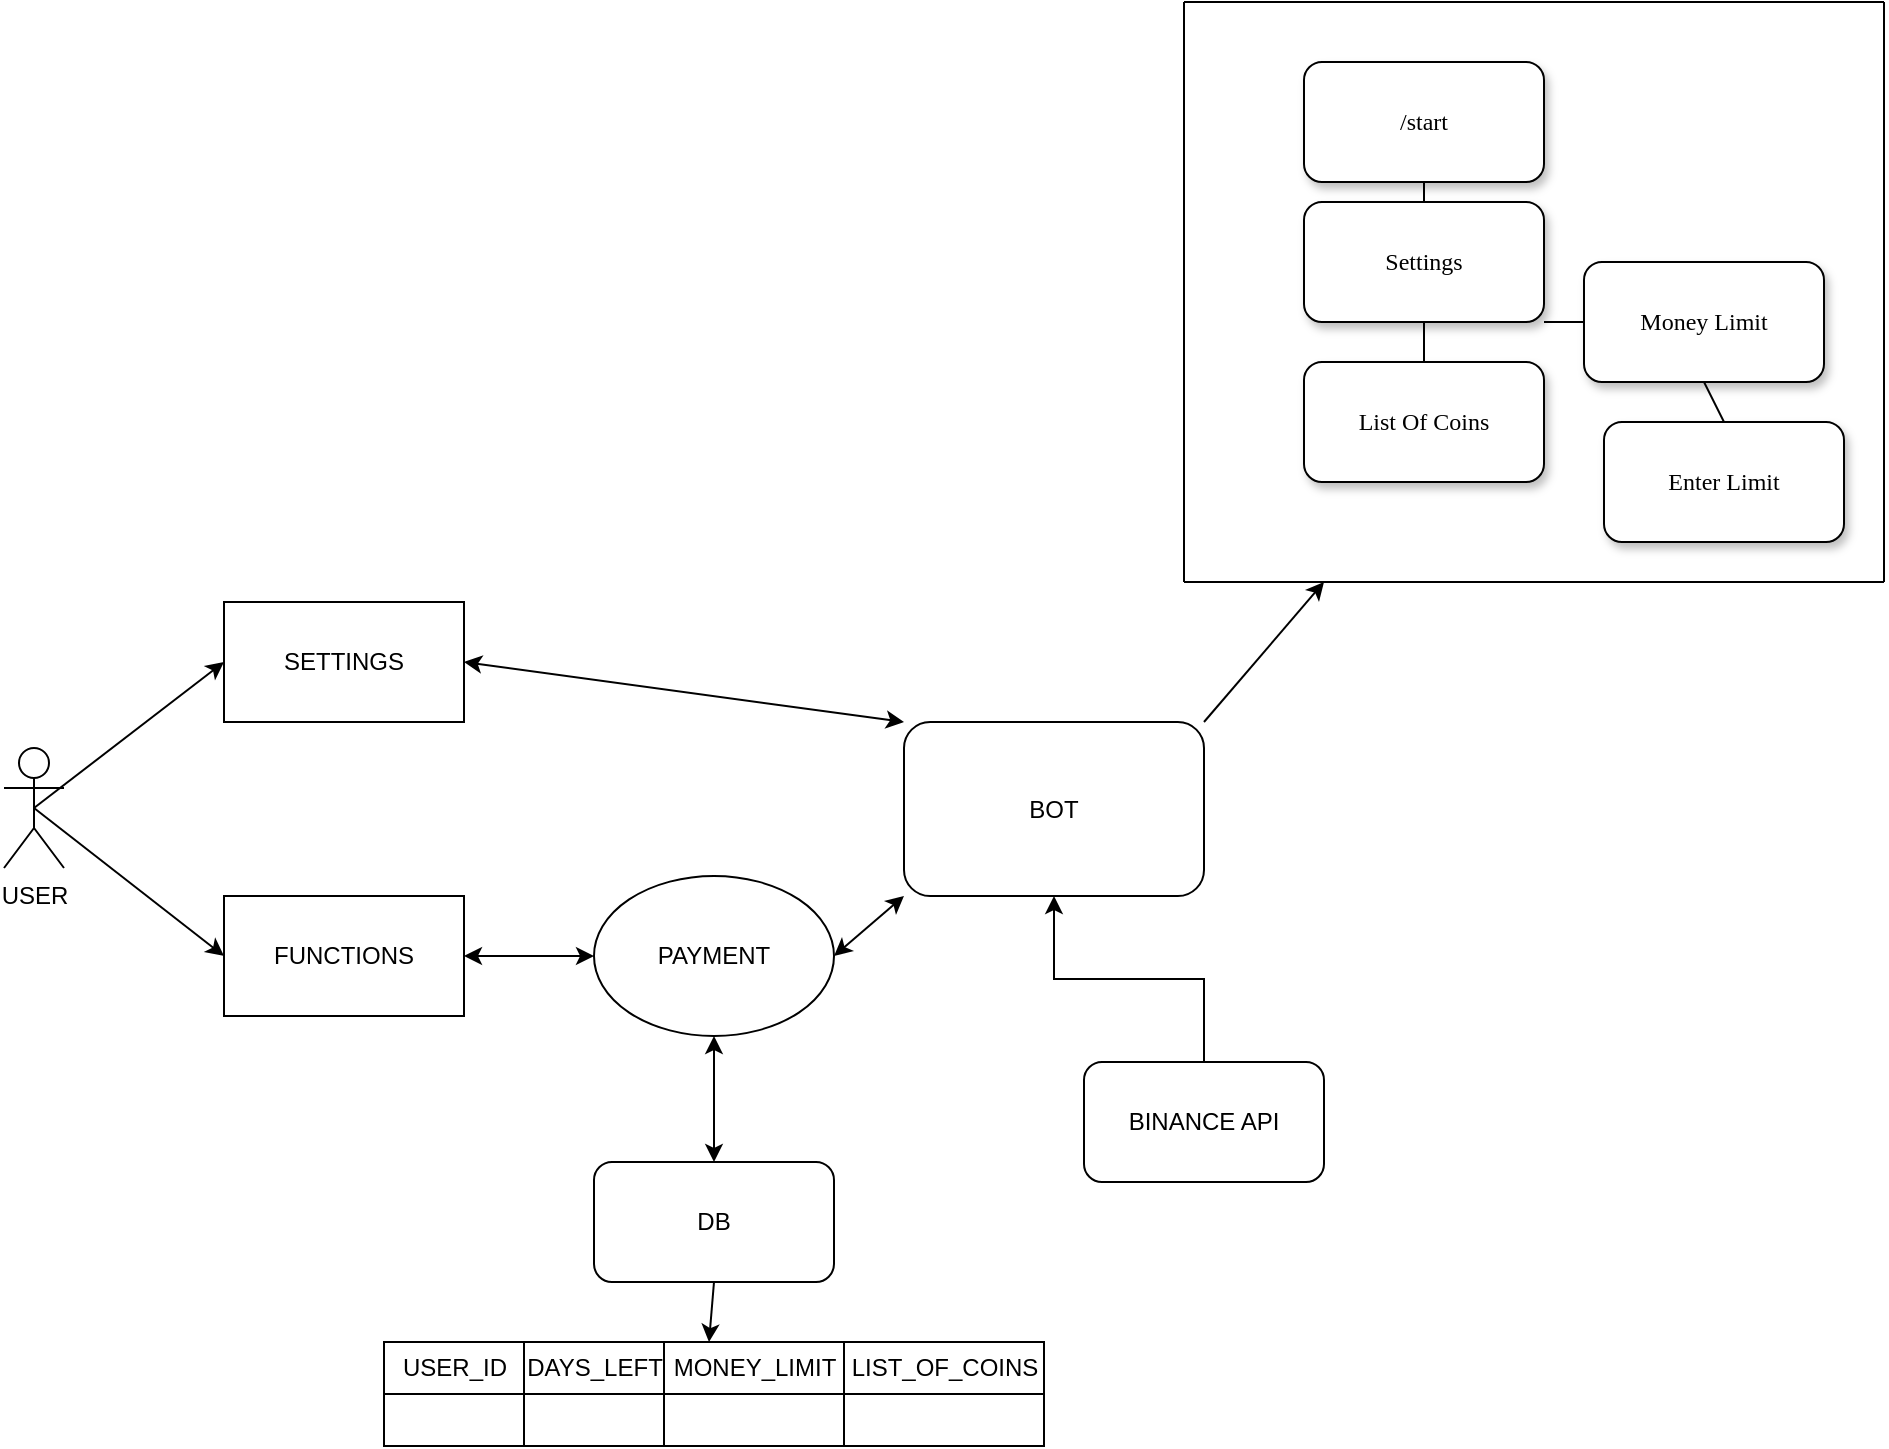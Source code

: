 <mxfile version="24.0.7" type="github">
  <diagram name="Page-1" id="e7e014a7-5840-1c2e-5031-d8a46d1fe8dd">
    <mxGraphModel dx="1082" dy="514" grid="1" gridSize="10" guides="1" tooltips="1" connect="1" arrows="1" fold="1" page="1" pageScale="1" pageWidth="1169" pageHeight="826" background="none" math="0" shadow="0">
      <root>
        <mxCell id="0" />
        <mxCell id="1" parent="0" />
        <mxCell id="A9pOm5I19ERkuxZuiraP-42" value="BOT" style="rounded=1;whiteSpace=wrap;html=1;" parent="1" vertex="1">
          <mxGeometry x="650" y="370" width="150" height="87" as="geometry" />
        </mxCell>
        <mxCell id="A9pOm5I19ERkuxZuiraP-43" value="USER" style="shape=umlActor;verticalLabelPosition=bottom;verticalAlign=top;html=1;outlineConnect=0;" parent="1" vertex="1">
          <mxGeometry x="200" y="383" width="30" height="60" as="geometry" />
        </mxCell>
        <mxCell id="A9pOm5I19ERkuxZuiraP-63" value="" style="edgeStyle=orthogonalEdgeStyle;rounded=0;orthogonalLoop=1;jettySize=auto;html=1;" parent="1" source="A9pOm5I19ERkuxZuiraP-46" target="A9pOm5I19ERkuxZuiraP-42" edge="1">
          <mxGeometry relative="1" as="geometry" />
        </mxCell>
        <mxCell id="A9pOm5I19ERkuxZuiraP-46" value="BINANCE API" style="rounded=1;whiteSpace=wrap;html=1;" parent="1" vertex="1">
          <mxGeometry x="740" y="540" width="120" height="60" as="geometry" />
        </mxCell>
        <mxCell id="A9pOm5I19ERkuxZuiraP-47" value="PAYMENT" style="ellipse;whiteSpace=wrap;html=1;" parent="1" vertex="1">
          <mxGeometry x="495" y="447" width="120" height="80" as="geometry" />
        </mxCell>
        <mxCell id="A9pOm5I19ERkuxZuiraP-49" value="DB" style="rounded=1;whiteSpace=wrap;html=1;" parent="1" vertex="1">
          <mxGeometry x="495" y="590" width="120" height="60" as="geometry" />
        </mxCell>
        <mxCell id="A9pOm5I19ERkuxZuiraP-51" value="SETTINGS" style="rounded=0;whiteSpace=wrap;html=1;" parent="1" vertex="1">
          <mxGeometry x="310" y="310" width="120" height="60" as="geometry" />
        </mxCell>
        <mxCell id="A9pOm5I19ERkuxZuiraP-52" value="FUNCTIONS" style="rounded=0;whiteSpace=wrap;html=1;" parent="1" vertex="1">
          <mxGeometry x="310" y="457" width="120" height="60" as="geometry" />
        </mxCell>
        <mxCell id="A9pOm5I19ERkuxZuiraP-54" value="" style="endArrow=classic;html=1;rounded=0;exitX=0.5;exitY=0.5;exitDx=0;exitDy=0;exitPerimeter=0;entryX=0;entryY=0.5;entryDx=0;entryDy=0;" parent="1" source="A9pOm5I19ERkuxZuiraP-43" target="A9pOm5I19ERkuxZuiraP-51" edge="1">
          <mxGeometry width="50" height="50" relative="1" as="geometry">
            <mxPoint x="640" y="510" as="sourcePoint" />
            <mxPoint x="690" y="460" as="targetPoint" />
          </mxGeometry>
        </mxCell>
        <mxCell id="A9pOm5I19ERkuxZuiraP-55" value="" style="endArrow=classic;startArrow=classic;html=1;rounded=0;exitX=1;exitY=0.5;exitDx=0;exitDy=0;entryX=0;entryY=0;entryDx=0;entryDy=0;" parent="1" source="A9pOm5I19ERkuxZuiraP-51" target="A9pOm5I19ERkuxZuiraP-42" edge="1">
          <mxGeometry width="50" height="50" relative="1" as="geometry">
            <mxPoint x="430" y="330" as="sourcePoint" />
            <mxPoint x="650" y="403.5" as="targetPoint" />
          </mxGeometry>
        </mxCell>
        <mxCell id="A9pOm5I19ERkuxZuiraP-56" value="" style="endArrow=classic;startArrow=classic;html=1;rounded=0;exitX=1;exitY=0.5;exitDx=0;exitDy=0;entryX=0;entryY=1;entryDx=0;entryDy=0;" parent="1" source="A9pOm5I19ERkuxZuiraP-47" target="A9pOm5I19ERkuxZuiraP-42" edge="1">
          <mxGeometry width="50" height="50" relative="1" as="geometry">
            <mxPoint x="615" y="503.5" as="sourcePoint" />
            <mxPoint x="650" y="430" as="targetPoint" />
          </mxGeometry>
        </mxCell>
        <mxCell id="A9pOm5I19ERkuxZuiraP-60" value="" style="endArrow=classic;html=1;rounded=0;exitX=0.5;exitY=0.5;exitDx=0;exitDy=0;exitPerimeter=0;entryX=0;entryY=0.5;entryDx=0;entryDy=0;" parent="1" source="A9pOm5I19ERkuxZuiraP-43" target="A9pOm5I19ERkuxZuiraP-52" edge="1">
          <mxGeometry width="50" height="50" relative="1" as="geometry">
            <mxPoint x="640" y="470" as="sourcePoint" />
            <mxPoint x="690" y="420" as="targetPoint" />
          </mxGeometry>
        </mxCell>
        <mxCell id="A9pOm5I19ERkuxZuiraP-61" value="" style="endArrow=classic;startArrow=classic;html=1;rounded=0;exitX=1;exitY=0.5;exitDx=0;exitDy=0;entryX=0;entryY=0.5;entryDx=0;entryDy=0;" parent="1" source="A9pOm5I19ERkuxZuiraP-52" target="A9pOm5I19ERkuxZuiraP-47" edge="1">
          <mxGeometry width="50" height="50" relative="1" as="geometry">
            <mxPoint x="640" y="470" as="sourcePoint" />
            <mxPoint x="690" y="420" as="targetPoint" />
          </mxGeometry>
        </mxCell>
        <mxCell id="A9pOm5I19ERkuxZuiraP-64" value="" style="endArrow=classic;startArrow=classic;html=1;rounded=0;exitX=0.5;exitY=0;exitDx=0;exitDy=0;entryX=0.5;entryY=1;entryDx=0;entryDy=0;" parent="1" source="A9pOm5I19ERkuxZuiraP-49" target="A9pOm5I19ERkuxZuiraP-47" edge="1">
          <mxGeometry width="50" height="50" relative="1" as="geometry">
            <mxPoint x="550" y="510" as="sourcePoint" />
            <mxPoint x="600" y="460" as="targetPoint" />
          </mxGeometry>
        </mxCell>
        <mxCell id="KdGdZZAiLebhE1d6F8w3-1" value="USER_ID" style="swimlane;fontStyle=0;childLayout=stackLayout;horizontal=1;startSize=26;fillColor=none;horizontalStack=0;resizeParent=1;resizeParentMax=0;resizeLast=0;collapsible=1;marginBottom=0;html=1;" parent="1" vertex="1">
          <mxGeometry x="390" y="680" width="70" height="52" as="geometry" />
        </mxCell>
        <mxCell id="KdGdZZAiLebhE1d6F8w3-2" value="DAYS_LEFT" style="swimlane;fontStyle=0;childLayout=stackLayout;horizontal=1;startSize=26;fillColor=none;horizontalStack=0;resizeParent=1;resizeParentMax=0;resizeLast=0;collapsible=1;marginBottom=0;html=1;" parent="1" vertex="1">
          <mxGeometry x="460" y="680" width="70" height="52" as="geometry" />
        </mxCell>
        <mxCell id="KdGdZZAiLebhE1d6F8w3-3" value="MONEY_LIMIT" style="swimlane;fontStyle=0;childLayout=stackLayout;horizontal=1;startSize=26;fillColor=none;horizontalStack=0;resizeParent=1;resizeParentMax=0;resizeLast=0;collapsible=1;marginBottom=0;html=1;" parent="1" vertex="1">
          <mxGeometry x="530" y="680" width="90" height="52" as="geometry" />
        </mxCell>
        <mxCell id="KdGdZZAiLebhE1d6F8w3-4" value="LIST_OF_COINS" style="swimlane;fontStyle=0;childLayout=stackLayout;horizontal=1;startSize=26;fillColor=none;horizontalStack=0;resizeParent=1;resizeParentMax=0;resizeLast=0;collapsible=1;marginBottom=0;html=1;" parent="1" vertex="1">
          <mxGeometry x="620" y="680" width="100" height="52" as="geometry" />
        </mxCell>
        <mxCell id="KdGdZZAiLebhE1d6F8w3-7" value="" style="endArrow=classic;html=1;rounded=0;exitX=0.5;exitY=1;exitDx=0;exitDy=0;entryX=0.25;entryY=0;entryDx=0;entryDy=0;" parent="1" source="A9pOm5I19ERkuxZuiraP-49" target="KdGdZZAiLebhE1d6F8w3-3" edge="1">
          <mxGeometry width="50" height="50" relative="1" as="geometry">
            <mxPoint x="490" y="670" as="sourcePoint" />
            <mxPoint x="555" y="670" as="targetPoint" />
          </mxGeometry>
        </mxCell>
        <mxCell id="KdGdZZAiLebhE1d6F8w3-25" value="/start" style="whiteSpace=wrap;html=1;rounded=1;shadow=1;labelBackgroundColor=none;strokeWidth=1;fontFamily=Verdana;fontSize=12;align=center;" parent="1" vertex="1">
          <mxGeometry x="850" y="40" width="120" height="60" as="geometry" />
        </mxCell>
        <mxCell id="KdGdZZAiLebhE1d6F8w3-26" value="Settings" style="whiteSpace=wrap;html=1;rounded=1;shadow=1;labelBackgroundColor=none;strokeWidth=1;fontFamily=Verdana;fontSize=12;align=center;" parent="1" vertex="1">
          <mxGeometry x="850" y="110" width="120" height="60" as="geometry" />
        </mxCell>
        <mxCell id="KdGdZZAiLebhE1d6F8w3-27" value="" style="rounded=0;html=1;labelBackgroundColor=none;startArrow=none;startFill=0;startSize=5;endArrow=none;endFill=0;endSize=5;jettySize=auto;orthogonalLoop=1;strokeWidth=1;fontFamily=Verdana;fontSize=12" parent="1" source="KdGdZZAiLebhE1d6F8w3-25" target="KdGdZZAiLebhE1d6F8w3-26" edge="1">
          <mxGeometry x="-0.359" y="-11" relative="1" as="geometry">
            <mxPoint as="offset" />
          </mxGeometry>
        </mxCell>
        <mxCell id="KdGdZZAiLebhE1d6F8w3-29" value="List Of Coins" style="whiteSpace=wrap;html=1;rounded=1;shadow=1;labelBackgroundColor=none;strokeWidth=1;fontFamily=Verdana;fontSize=12;align=center;" parent="1" vertex="1">
          <mxGeometry x="850" y="190" width="120" height="60" as="geometry" />
        </mxCell>
        <mxCell id="KdGdZZAiLebhE1d6F8w3-31" value="" style="rounded=0;html=1;labelBackgroundColor=none;startArrow=none;startFill=0;startSize=5;endArrow=none;endFill=0;endSize=5;jettySize=auto;orthogonalLoop=1;strokeWidth=1;fontFamily=Verdana;fontSize=12;fontColor=default;" parent="1" source="KdGdZZAiLebhE1d6F8w3-26" target="KdGdZZAiLebhE1d6F8w3-29" edge="1">
          <mxGeometry x="-0.208" y="14" relative="1" as="geometry">
            <mxPoint as="offset" />
          </mxGeometry>
        </mxCell>
        <mxCell id="KdGdZZAiLebhE1d6F8w3-32" value="Money Limit" style="whiteSpace=wrap;html=1;rounded=1;shadow=1;labelBackgroundColor=none;strokeWidth=1;fontFamily=Verdana;fontSize=12;align=center;" parent="1" vertex="1">
          <mxGeometry x="990" y="140" width="120" height="60" as="geometry" />
        </mxCell>
        <mxCell id="KdGdZZAiLebhE1d6F8w3-33" value="" style="rounded=0;html=1;labelBackgroundColor=none;startArrow=none;startFill=0;startSize=5;endArrow=none;endFill=0;endSize=5;jettySize=auto;orthogonalLoop=1;strokeWidth=1;fontFamily=Verdana;fontSize=12;fontColor=default;exitX=1;exitY=1;exitDx=0;exitDy=0;entryX=0;entryY=0.5;entryDx=0;entryDy=0;" parent="1" source="KdGdZZAiLebhE1d6F8w3-26" target="KdGdZZAiLebhE1d6F8w3-32" edge="1">
          <mxGeometry x="-0.208" y="14" relative="1" as="geometry">
            <mxPoint as="offset" />
            <mxPoint x="790" y="160" as="sourcePoint" />
            <mxPoint x="850" y="185" as="targetPoint" />
          </mxGeometry>
        </mxCell>
        <mxCell id="KdGdZZAiLebhE1d6F8w3-34" value="Enter Limit" style="whiteSpace=wrap;html=1;rounded=1;shadow=1;labelBackgroundColor=none;strokeWidth=1;fontFamily=Verdana;fontSize=12;align=center;" parent="1" vertex="1">
          <mxGeometry x="1000" y="220" width="120" height="60" as="geometry" />
        </mxCell>
        <mxCell id="KdGdZZAiLebhE1d6F8w3-35" value="" style="rounded=0;html=1;labelBackgroundColor=none;startArrow=none;startFill=0;startSize=5;endArrow=none;endFill=0;endSize=5;jettySize=auto;orthogonalLoop=1;strokeWidth=1;fontFamily=Verdana;fontSize=12;fontColor=default;exitX=0.5;exitY=1;exitDx=0;exitDy=0;entryX=0.5;entryY=0;entryDx=0;entryDy=0;" parent="1" source="KdGdZZAiLebhE1d6F8w3-32" target="KdGdZZAiLebhE1d6F8w3-34" edge="1">
          <mxGeometry x="-0.208" y="14" relative="1" as="geometry">
            <mxPoint as="offset" />
            <mxPoint x="900" y="240" as="sourcePoint" />
            <mxPoint x="960" y="245" as="targetPoint" />
          </mxGeometry>
        </mxCell>
        <mxCell id="KdGdZZAiLebhE1d6F8w3-45" value="" style="endArrow=none;html=1;rounded=0;" parent="1" edge="1">
          <mxGeometry width="50" height="50" relative="1" as="geometry">
            <mxPoint x="1140" y="300" as="sourcePoint" />
            <mxPoint x="790" y="300" as="targetPoint" />
          </mxGeometry>
        </mxCell>
        <mxCell id="KdGdZZAiLebhE1d6F8w3-46" value="" style="endArrow=none;html=1;rounded=0;" parent="1" edge="1">
          <mxGeometry width="50" height="50" relative="1" as="geometry">
            <mxPoint x="790" y="300" as="sourcePoint" />
            <mxPoint x="790" y="10" as="targetPoint" />
            <Array as="points">
              <mxPoint x="790" y="160" />
            </Array>
          </mxGeometry>
        </mxCell>
        <mxCell id="KdGdZZAiLebhE1d6F8w3-48" value="" style="endArrow=none;html=1;rounded=0;" parent="1" edge="1">
          <mxGeometry width="50" height="50" relative="1" as="geometry">
            <mxPoint x="790" y="10" as="sourcePoint" />
            <mxPoint x="1140" y="10" as="targetPoint" />
          </mxGeometry>
        </mxCell>
        <mxCell id="KdGdZZAiLebhE1d6F8w3-49" value="" style="endArrow=none;html=1;rounded=0;" parent="1" edge="1">
          <mxGeometry width="50" height="50" relative="1" as="geometry">
            <mxPoint x="1140" y="300" as="sourcePoint" />
            <mxPoint x="1140" y="10" as="targetPoint" />
          </mxGeometry>
        </mxCell>
        <mxCell id="KdGdZZAiLebhE1d6F8w3-50" value="" style="endArrow=classic;html=1;rounded=0;exitX=1;exitY=0;exitDx=0;exitDy=0;" parent="1" source="A9pOm5I19ERkuxZuiraP-42" edge="1">
          <mxGeometry width="50" height="50" relative="1" as="geometry">
            <mxPoint x="690" y="310" as="sourcePoint" />
            <mxPoint x="860" y="300" as="targetPoint" />
          </mxGeometry>
        </mxCell>
      </root>
    </mxGraphModel>
  </diagram>
</mxfile>
